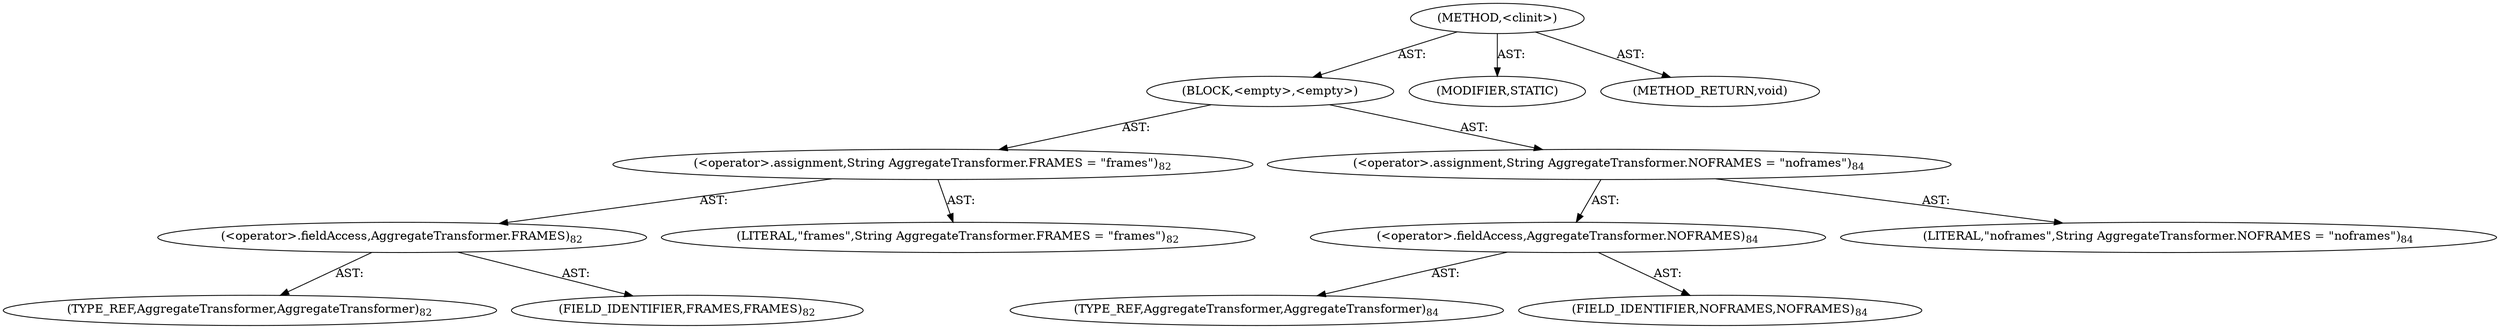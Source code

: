 digraph "&lt;clinit&gt;" {  
"111669149709" [label = <(METHOD,&lt;clinit&gt;)> ]
"25769803806" [label = <(BLOCK,&lt;empty&gt;,&lt;empty&gt;)> ]
"30064771175" [label = <(&lt;operator&gt;.assignment,String AggregateTransformer.FRAMES = &quot;frames&quot;)<SUB>82</SUB>> ]
"30064771176" [label = <(&lt;operator&gt;.fieldAccess,AggregateTransformer.FRAMES)<SUB>82</SUB>> ]
"180388626438" [label = <(TYPE_REF,AggregateTransformer,AggregateTransformer)<SUB>82</SUB>> ]
"55834574873" [label = <(FIELD_IDENTIFIER,FRAMES,FRAMES)<SUB>82</SUB>> ]
"90194313231" [label = <(LITERAL,&quot;frames&quot;,String AggregateTransformer.FRAMES = &quot;frames&quot;)<SUB>82</SUB>> ]
"30064771177" [label = <(&lt;operator&gt;.assignment,String AggregateTransformer.NOFRAMES = &quot;noframes&quot;)<SUB>84</SUB>> ]
"30064771178" [label = <(&lt;operator&gt;.fieldAccess,AggregateTransformer.NOFRAMES)<SUB>84</SUB>> ]
"180388626439" [label = <(TYPE_REF,AggregateTransformer,AggregateTransformer)<SUB>84</SUB>> ]
"55834574874" [label = <(FIELD_IDENTIFIER,NOFRAMES,NOFRAMES)<SUB>84</SUB>> ]
"90194313232" [label = <(LITERAL,&quot;noframes&quot;,String AggregateTransformer.NOFRAMES = &quot;noframes&quot;)<SUB>84</SUB>> ]
"133143986216" [label = <(MODIFIER,STATIC)> ]
"128849018893" [label = <(METHOD_RETURN,void)> ]
  "111669149709" -> "25769803806"  [ label = "AST: "] 
  "111669149709" -> "133143986216"  [ label = "AST: "] 
  "111669149709" -> "128849018893"  [ label = "AST: "] 
  "25769803806" -> "30064771175"  [ label = "AST: "] 
  "25769803806" -> "30064771177"  [ label = "AST: "] 
  "30064771175" -> "30064771176"  [ label = "AST: "] 
  "30064771175" -> "90194313231"  [ label = "AST: "] 
  "30064771176" -> "180388626438"  [ label = "AST: "] 
  "30064771176" -> "55834574873"  [ label = "AST: "] 
  "30064771177" -> "30064771178"  [ label = "AST: "] 
  "30064771177" -> "90194313232"  [ label = "AST: "] 
  "30064771178" -> "180388626439"  [ label = "AST: "] 
  "30064771178" -> "55834574874"  [ label = "AST: "] 
}
